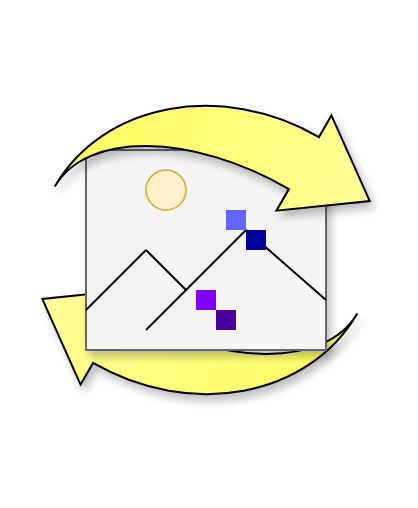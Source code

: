 <mxfile version="24.9.0">
  <diagram name="Page-1" id="5OX_eM4hPaFGO8NA0Lpq">
    <mxGraphModel dx="478" dy="262" grid="1" gridSize="10" guides="1" tooltips="1" connect="1" arrows="1" fold="1" page="1" pageScale="1" pageWidth="827" pageHeight="1169" math="0" shadow="0">
      <root>
        <mxCell id="0" />
        <mxCell id="1" parent="0" />
        <mxCell id="pqmeJ6zipMc1g1g2Bk4_-10" value="" style="html=1;shadow=1;dashed=0;align=center;verticalAlign=middle;shape=mxgraph.arrows2.jumpInArrow;dy=15;dx=38;arrowHead=55;rotation=-150;fillColor=#FFFF99;gradientColor=#FFFF66;gradientDirection=west;" vertex="1" parent="1">
          <mxGeometry x="220" y="370" width="140" height="100" as="geometry" />
        </mxCell>
        <mxCell id="pqmeJ6zipMc1g1g2Bk4_-2" value="" style="rounded=0;whiteSpace=wrap;html=1;fillColor=#f5f5f5;fontColor=#333333;strokeColor=#666666;shadow=1;" vertex="1" parent="1">
          <mxGeometry x="240" y="330" width="120" height="100" as="geometry" />
        </mxCell>
        <mxCell id="pqmeJ6zipMc1g1g2Bk4_-5" value="" style="group" vertex="1" connectable="0" parent="1">
          <mxGeometry x="240" y="380" width="50" height="30" as="geometry" />
        </mxCell>
        <mxCell id="pqmeJ6zipMc1g1g2Bk4_-3" value="" style="endArrow=none;html=1;rounded=0;" edge="1" parent="pqmeJ6zipMc1g1g2Bk4_-5">
          <mxGeometry width="50" height="50" relative="1" as="geometry">
            <mxPoint y="30" as="sourcePoint" />
            <mxPoint x="30" as="targetPoint" />
          </mxGeometry>
        </mxCell>
        <mxCell id="pqmeJ6zipMc1g1g2Bk4_-4" value="" style="endArrow=none;html=1;rounded=0;" edge="1" parent="pqmeJ6zipMc1g1g2Bk4_-5">
          <mxGeometry width="50" height="50" relative="1" as="geometry">
            <mxPoint x="30" as="sourcePoint" />
            <mxPoint x="50" y="20" as="targetPoint" />
          </mxGeometry>
        </mxCell>
        <mxCell id="pqmeJ6zipMc1g1g2Bk4_-6" value="" style="endArrow=none;html=1;rounded=0;" edge="1" parent="1">
          <mxGeometry width="50" height="50" relative="1" as="geometry">
            <mxPoint x="270" y="420" as="sourcePoint" />
            <mxPoint x="320" y="370" as="targetPoint" />
          </mxGeometry>
        </mxCell>
        <mxCell id="pqmeJ6zipMc1g1g2Bk4_-7" value="" style="endArrow=none;html=1;rounded=0;entryX=1;entryY=0.75;entryDx=0;entryDy=0;" edge="1" parent="1" target="pqmeJ6zipMc1g1g2Bk4_-2">
          <mxGeometry width="50" height="50" relative="1" as="geometry">
            <mxPoint x="320" y="370" as="sourcePoint" />
            <mxPoint x="370" y="320" as="targetPoint" />
          </mxGeometry>
        </mxCell>
        <mxCell id="pqmeJ6zipMc1g1g2Bk4_-8" value="" style="ellipse;whiteSpace=wrap;html=1;aspect=fixed;fillColor=#fff2cc;strokeColor=#d6b656;" vertex="1" parent="1">
          <mxGeometry x="270" y="340" width="20" height="20" as="geometry" />
        </mxCell>
        <mxCell id="pqmeJ6zipMc1g1g2Bk4_-9" value="" style="html=1;shadow=1;dashed=0;align=center;verticalAlign=middle;shape=mxgraph.arrows2.jumpInArrow;dy=15;dx=38;arrowHead=55;rotation=30;gradientColor=#FFFF99;gradientDirection=east;fillColor=#FFFF66;" vertex="1" parent="1">
          <mxGeometry x="240" y="290" width="140" height="100" as="geometry" />
        </mxCell>
        <mxCell id="pqmeJ6zipMc1g1g2Bk4_-13" value="" style="whiteSpace=wrap;html=1;aspect=fixed;strokeColor=none;fillColor=#7F00FF;" vertex="1" parent="1">
          <mxGeometry x="295" y="400" width="10" height="10" as="geometry" />
        </mxCell>
        <mxCell id="pqmeJ6zipMc1g1g2Bk4_-14" value="" style="whiteSpace=wrap;html=1;aspect=fixed;strokeColor=none;fillColor=#6666FF;" vertex="1" parent="1">
          <mxGeometry x="310" y="360" width="10" height="10" as="geometry" />
        </mxCell>
        <mxCell id="pqmeJ6zipMc1g1g2Bk4_-15" value="" style="whiteSpace=wrap;html=1;aspect=fixed;strokeColor=none;fillColor=#000099;" vertex="1" parent="1">
          <mxGeometry x="320" y="370" width="10" height="10" as="geometry" />
        </mxCell>
        <mxCell id="pqmeJ6zipMc1g1g2Bk4_-16" value="" style="whiteSpace=wrap;html=1;aspect=fixed;strokeColor=none;fillColor=#4C0099;" vertex="1" parent="1">
          <mxGeometry x="305" y="410" width="10" height="10" as="geometry" />
        </mxCell>
      </root>
    </mxGraphModel>
  </diagram>
</mxfile>
